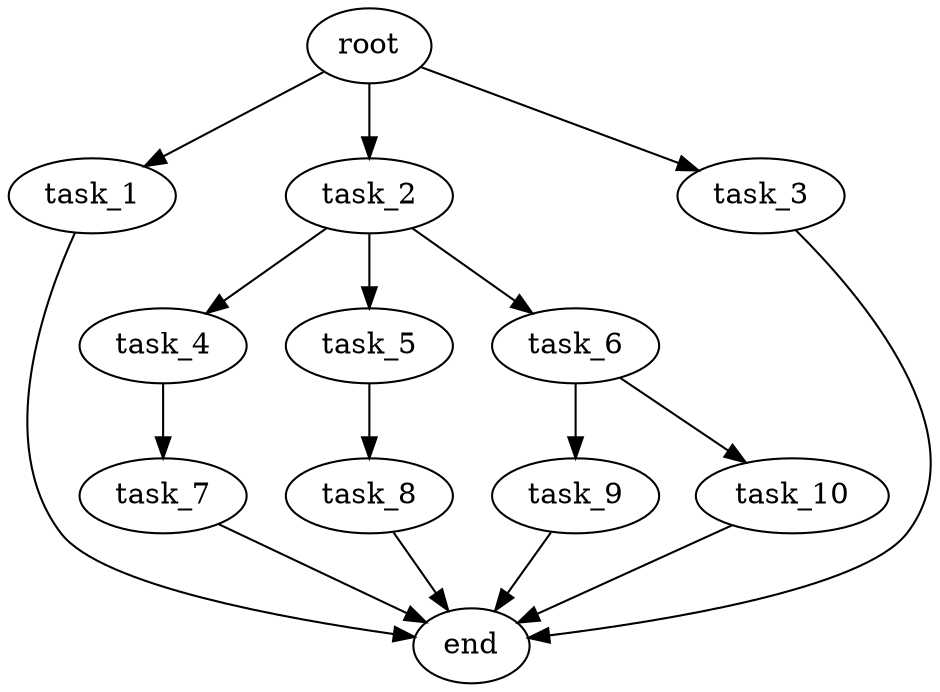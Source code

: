 digraph G {
  root [size="0.000000e+00"];
  task_1 [size="3.819342e+10"];
  task_2 [size="5.275070e+10"];
  task_3 [size="9.662715e+10"];
  task_4 [size="8.169096e+10"];
  task_5 [size="8.012791e+10"];
  task_6 [size="1.384847e+10"];
  task_7 [size="2.500782e+10"];
  task_8 [size="6.412149e+10"];
  task_9 [size="8.741295e+10"];
  task_10 [size="5.545853e+10"];
  end [size="0.000000e+00"];

  root -> task_1 [size="1.000000e-12"];
  root -> task_2 [size="1.000000e-12"];
  root -> task_3 [size="1.000000e-12"];
  task_1 -> end [size="1.000000e-12"];
  task_2 -> task_4 [size="8.169096e+08"];
  task_2 -> task_5 [size="8.012791e+08"];
  task_2 -> task_6 [size="1.384847e+08"];
  task_3 -> end [size="1.000000e-12"];
  task_4 -> task_7 [size="2.500782e+08"];
  task_5 -> task_8 [size="6.412149e+08"];
  task_6 -> task_9 [size="8.741295e+08"];
  task_6 -> task_10 [size="5.545853e+08"];
  task_7 -> end [size="1.000000e-12"];
  task_8 -> end [size="1.000000e-12"];
  task_9 -> end [size="1.000000e-12"];
  task_10 -> end [size="1.000000e-12"];
}
